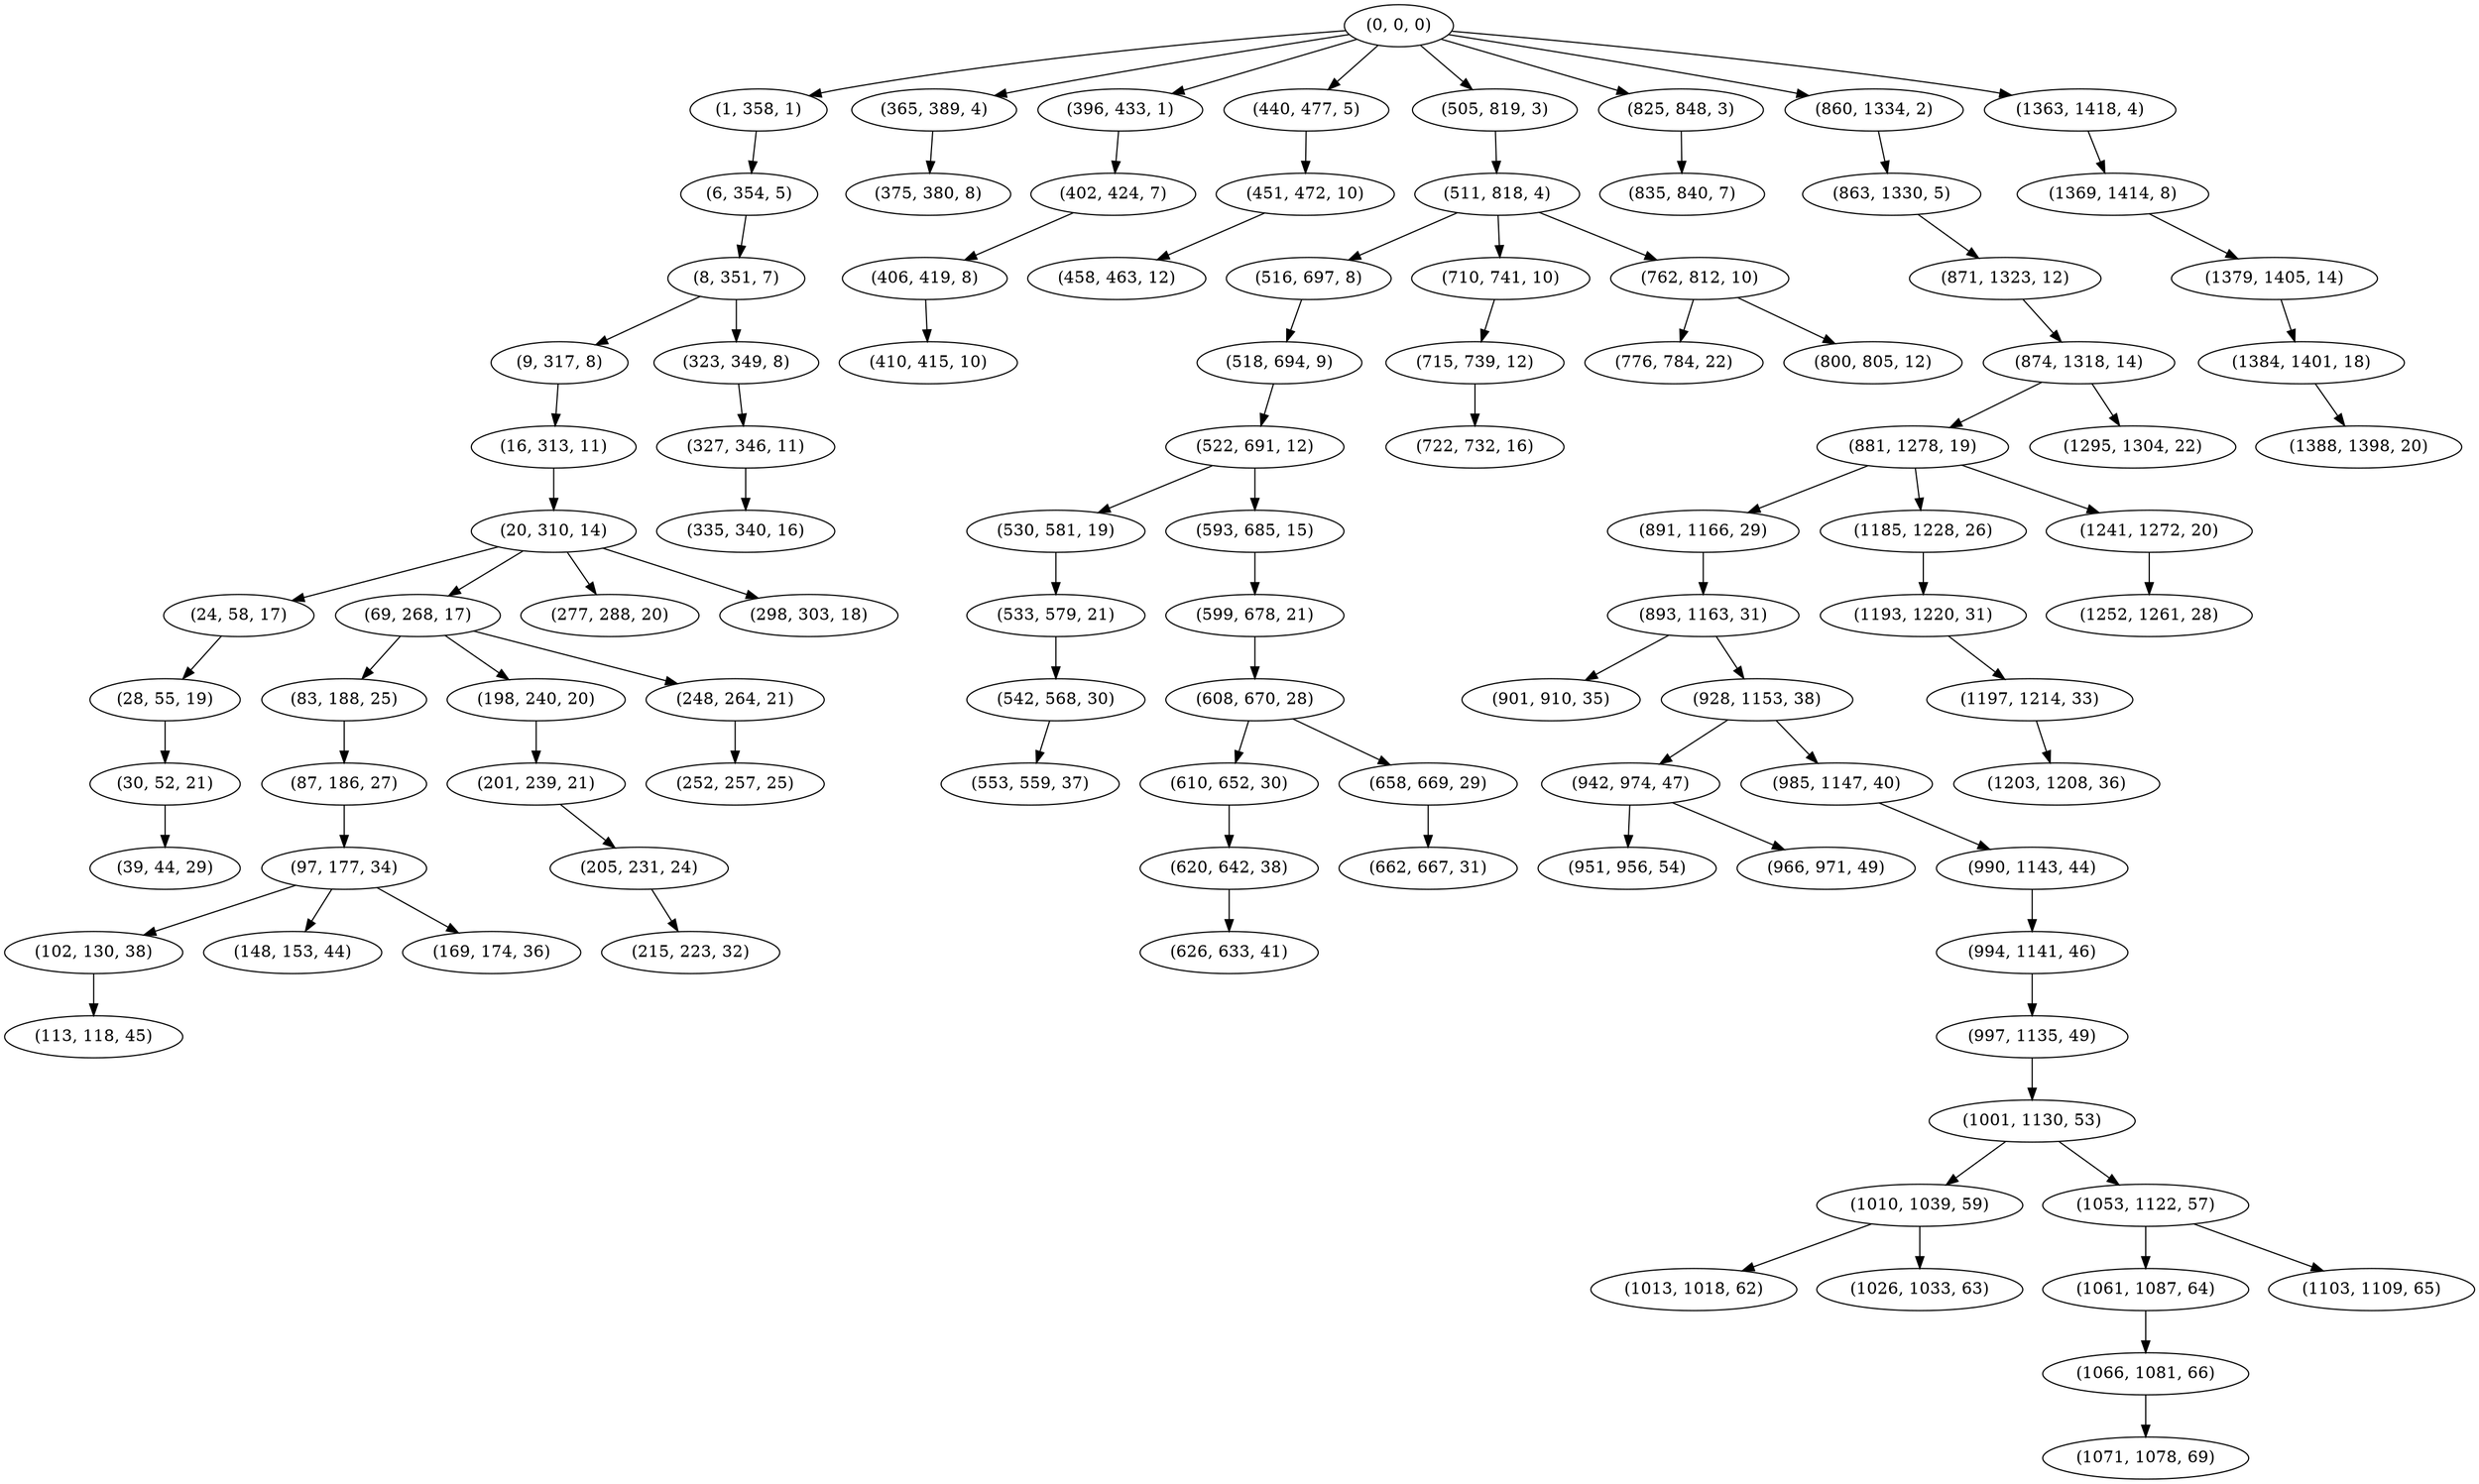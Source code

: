 digraph tree {
    "(0, 0, 0)";
    "(1, 358, 1)";
    "(6, 354, 5)";
    "(8, 351, 7)";
    "(9, 317, 8)";
    "(16, 313, 11)";
    "(20, 310, 14)";
    "(24, 58, 17)";
    "(28, 55, 19)";
    "(30, 52, 21)";
    "(39, 44, 29)";
    "(69, 268, 17)";
    "(83, 188, 25)";
    "(87, 186, 27)";
    "(97, 177, 34)";
    "(102, 130, 38)";
    "(113, 118, 45)";
    "(148, 153, 44)";
    "(169, 174, 36)";
    "(198, 240, 20)";
    "(201, 239, 21)";
    "(205, 231, 24)";
    "(215, 223, 32)";
    "(248, 264, 21)";
    "(252, 257, 25)";
    "(277, 288, 20)";
    "(298, 303, 18)";
    "(323, 349, 8)";
    "(327, 346, 11)";
    "(335, 340, 16)";
    "(365, 389, 4)";
    "(375, 380, 8)";
    "(396, 433, 1)";
    "(402, 424, 7)";
    "(406, 419, 8)";
    "(410, 415, 10)";
    "(440, 477, 5)";
    "(451, 472, 10)";
    "(458, 463, 12)";
    "(505, 819, 3)";
    "(511, 818, 4)";
    "(516, 697, 8)";
    "(518, 694, 9)";
    "(522, 691, 12)";
    "(530, 581, 19)";
    "(533, 579, 21)";
    "(542, 568, 30)";
    "(553, 559, 37)";
    "(593, 685, 15)";
    "(599, 678, 21)";
    "(608, 670, 28)";
    "(610, 652, 30)";
    "(620, 642, 38)";
    "(626, 633, 41)";
    "(658, 669, 29)";
    "(662, 667, 31)";
    "(710, 741, 10)";
    "(715, 739, 12)";
    "(722, 732, 16)";
    "(762, 812, 10)";
    "(776, 784, 22)";
    "(800, 805, 12)";
    "(825, 848, 3)";
    "(835, 840, 7)";
    "(860, 1334, 2)";
    "(863, 1330, 5)";
    "(871, 1323, 12)";
    "(874, 1318, 14)";
    "(881, 1278, 19)";
    "(891, 1166, 29)";
    "(893, 1163, 31)";
    "(901, 910, 35)";
    "(928, 1153, 38)";
    "(942, 974, 47)";
    "(951, 956, 54)";
    "(966, 971, 49)";
    "(985, 1147, 40)";
    "(990, 1143, 44)";
    "(994, 1141, 46)";
    "(997, 1135, 49)";
    "(1001, 1130, 53)";
    "(1010, 1039, 59)";
    "(1013, 1018, 62)";
    "(1026, 1033, 63)";
    "(1053, 1122, 57)";
    "(1061, 1087, 64)";
    "(1066, 1081, 66)";
    "(1071, 1078, 69)";
    "(1103, 1109, 65)";
    "(1185, 1228, 26)";
    "(1193, 1220, 31)";
    "(1197, 1214, 33)";
    "(1203, 1208, 36)";
    "(1241, 1272, 20)";
    "(1252, 1261, 28)";
    "(1295, 1304, 22)";
    "(1363, 1418, 4)";
    "(1369, 1414, 8)";
    "(1379, 1405, 14)";
    "(1384, 1401, 18)";
    "(1388, 1398, 20)";
    "(0, 0, 0)" -> "(1, 358, 1)";
    "(0, 0, 0)" -> "(365, 389, 4)";
    "(0, 0, 0)" -> "(396, 433, 1)";
    "(0, 0, 0)" -> "(440, 477, 5)";
    "(0, 0, 0)" -> "(505, 819, 3)";
    "(0, 0, 0)" -> "(825, 848, 3)";
    "(0, 0, 0)" -> "(860, 1334, 2)";
    "(0, 0, 0)" -> "(1363, 1418, 4)";
    "(1, 358, 1)" -> "(6, 354, 5)";
    "(6, 354, 5)" -> "(8, 351, 7)";
    "(8, 351, 7)" -> "(9, 317, 8)";
    "(8, 351, 7)" -> "(323, 349, 8)";
    "(9, 317, 8)" -> "(16, 313, 11)";
    "(16, 313, 11)" -> "(20, 310, 14)";
    "(20, 310, 14)" -> "(24, 58, 17)";
    "(20, 310, 14)" -> "(69, 268, 17)";
    "(20, 310, 14)" -> "(277, 288, 20)";
    "(20, 310, 14)" -> "(298, 303, 18)";
    "(24, 58, 17)" -> "(28, 55, 19)";
    "(28, 55, 19)" -> "(30, 52, 21)";
    "(30, 52, 21)" -> "(39, 44, 29)";
    "(69, 268, 17)" -> "(83, 188, 25)";
    "(69, 268, 17)" -> "(198, 240, 20)";
    "(69, 268, 17)" -> "(248, 264, 21)";
    "(83, 188, 25)" -> "(87, 186, 27)";
    "(87, 186, 27)" -> "(97, 177, 34)";
    "(97, 177, 34)" -> "(102, 130, 38)";
    "(97, 177, 34)" -> "(148, 153, 44)";
    "(97, 177, 34)" -> "(169, 174, 36)";
    "(102, 130, 38)" -> "(113, 118, 45)";
    "(198, 240, 20)" -> "(201, 239, 21)";
    "(201, 239, 21)" -> "(205, 231, 24)";
    "(205, 231, 24)" -> "(215, 223, 32)";
    "(248, 264, 21)" -> "(252, 257, 25)";
    "(323, 349, 8)" -> "(327, 346, 11)";
    "(327, 346, 11)" -> "(335, 340, 16)";
    "(365, 389, 4)" -> "(375, 380, 8)";
    "(396, 433, 1)" -> "(402, 424, 7)";
    "(402, 424, 7)" -> "(406, 419, 8)";
    "(406, 419, 8)" -> "(410, 415, 10)";
    "(440, 477, 5)" -> "(451, 472, 10)";
    "(451, 472, 10)" -> "(458, 463, 12)";
    "(505, 819, 3)" -> "(511, 818, 4)";
    "(511, 818, 4)" -> "(516, 697, 8)";
    "(511, 818, 4)" -> "(710, 741, 10)";
    "(511, 818, 4)" -> "(762, 812, 10)";
    "(516, 697, 8)" -> "(518, 694, 9)";
    "(518, 694, 9)" -> "(522, 691, 12)";
    "(522, 691, 12)" -> "(530, 581, 19)";
    "(522, 691, 12)" -> "(593, 685, 15)";
    "(530, 581, 19)" -> "(533, 579, 21)";
    "(533, 579, 21)" -> "(542, 568, 30)";
    "(542, 568, 30)" -> "(553, 559, 37)";
    "(593, 685, 15)" -> "(599, 678, 21)";
    "(599, 678, 21)" -> "(608, 670, 28)";
    "(608, 670, 28)" -> "(610, 652, 30)";
    "(608, 670, 28)" -> "(658, 669, 29)";
    "(610, 652, 30)" -> "(620, 642, 38)";
    "(620, 642, 38)" -> "(626, 633, 41)";
    "(658, 669, 29)" -> "(662, 667, 31)";
    "(710, 741, 10)" -> "(715, 739, 12)";
    "(715, 739, 12)" -> "(722, 732, 16)";
    "(762, 812, 10)" -> "(776, 784, 22)";
    "(762, 812, 10)" -> "(800, 805, 12)";
    "(825, 848, 3)" -> "(835, 840, 7)";
    "(860, 1334, 2)" -> "(863, 1330, 5)";
    "(863, 1330, 5)" -> "(871, 1323, 12)";
    "(871, 1323, 12)" -> "(874, 1318, 14)";
    "(874, 1318, 14)" -> "(881, 1278, 19)";
    "(874, 1318, 14)" -> "(1295, 1304, 22)";
    "(881, 1278, 19)" -> "(891, 1166, 29)";
    "(881, 1278, 19)" -> "(1185, 1228, 26)";
    "(881, 1278, 19)" -> "(1241, 1272, 20)";
    "(891, 1166, 29)" -> "(893, 1163, 31)";
    "(893, 1163, 31)" -> "(901, 910, 35)";
    "(893, 1163, 31)" -> "(928, 1153, 38)";
    "(928, 1153, 38)" -> "(942, 974, 47)";
    "(928, 1153, 38)" -> "(985, 1147, 40)";
    "(942, 974, 47)" -> "(951, 956, 54)";
    "(942, 974, 47)" -> "(966, 971, 49)";
    "(985, 1147, 40)" -> "(990, 1143, 44)";
    "(990, 1143, 44)" -> "(994, 1141, 46)";
    "(994, 1141, 46)" -> "(997, 1135, 49)";
    "(997, 1135, 49)" -> "(1001, 1130, 53)";
    "(1001, 1130, 53)" -> "(1010, 1039, 59)";
    "(1001, 1130, 53)" -> "(1053, 1122, 57)";
    "(1010, 1039, 59)" -> "(1013, 1018, 62)";
    "(1010, 1039, 59)" -> "(1026, 1033, 63)";
    "(1053, 1122, 57)" -> "(1061, 1087, 64)";
    "(1053, 1122, 57)" -> "(1103, 1109, 65)";
    "(1061, 1087, 64)" -> "(1066, 1081, 66)";
    "(1066, 1081, 66)" -> "(1071, 1078, 69)";
    "(1185, 1228, 26)" -> "(1193, 1220, 31)";
    "(1193, 1220, 31)" -> "(1197, 1214, 33)";
    "(1197, 1214, 33)" -> "(1203, 1208, 36)";
    "(1241, 1272, 20)" -> "(1252, 1261, 28)";
    "(1363, 1418, 4)" -> "(1369, 1414, 8)";
    "(1369, 1414, 8)" -> "(1379, 1405, 14)";
    "(1379, 1405, 14)" -> "(1384, 1401, 18)";
    "(1384, 1401, 18)" -> "(1388, 1398, 20)";
}
